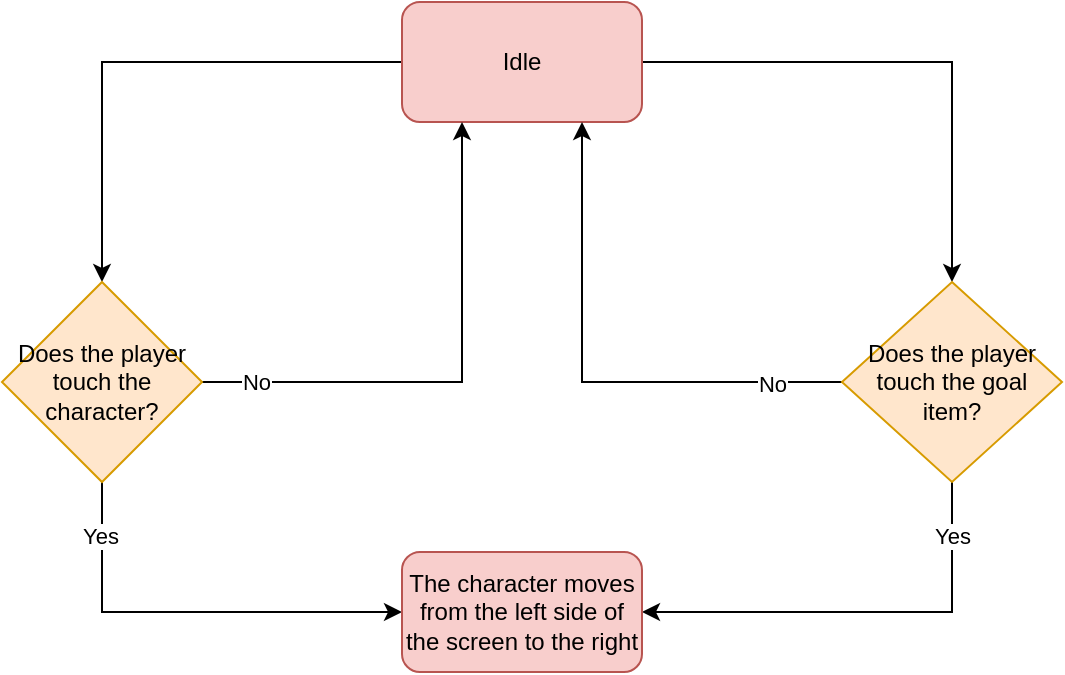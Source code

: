 <mxfile version="22.1.0" type="google">
  <diagram name="Pagina-1" id="cKXPcSrGHzul6co3KXlj">
    <mxGraphModel grid="1" page="1" gridSize="10" guides="1" tooltips="1" connect="1" arrows="1" fold="1" pageScale="1" pageWidth="827" pageHeight="1169" math="0" shadow="0">
      <root>
        <mxCell id="0" />
        <mxCell id="1" parent="0" />
        <mxCell id="Xg-dwgr_L580lszzJwz6-7" style="edgeStyle=orthogonalEdgeStyle;rounded=0;orthogonalLoop=1;jettySize=auto;html=1;exitX=0;exitY=0.5;exitDx=0;exitDy=0;entryX=0.5;entryY=0;entryDx=0;entryDy=0;" edge="1" parent="1" source="Xg-dwgr_L580lszzJwz6-1" target="Xg-dwgr_L580lszzJwz6-3">
          <mxGeometry relative="1" as="geometry" />
        </mxCell>
        <mxCell id="Xg-dwgr_L580lszzJwz6-8" style="edgeStyle=orthogonalEdgeStyle;rounded=0;orthogonalLoop=1;jettySize=auto;html=1;exitX=1;exitY=0.5;exitDx=0;exitDy=0;entryX=0.5;entryY=0;entryDx=0;entryDy=0;" edge="1" parent="1" source="Xg-dwgr_L580lszzJwz6-1" target="Xg-dwgr_L580lszzJwz6-4">
          <mxGeometry relative="1" as="geometry" />
        </mxCell>
        <mxCell id="Xg-dwgr_L580lszzJwz6-1" value="Idle" style="rounded=1;whiteSpace=wrap;html=1;fillColor=#f8cecc;strokeColor=#b85450;" vertex="1" parent="1">
          <mxGeometry x="370" y="250" width="120" height="60" as="geometry" />
        </mxCell>
        <mxCell id="Xg-dwgr_L580lszzJwz6-11" style="edgeStyle=orthogonalEdgeStyle;rounded=0;orthogonalLoop=1;jettySize=auto;html=1;exitX=0.5;exitY=1;exitDx=0;exitDy=0;entryX=0;entryY=0.5;entryDx=0;entryDy=0;" edge="1" parent="1" source="Xg-dwgr_L580lszzJwz6-3" target="Xg-dwgr_L580lszzJwz6-6">
          <mxGeometry relative="1" as="geometry" />
        </mxCell>
        <mxCell id="Xg-dwgr_L580lszzJwz6-15" value="Yes" style="edgeLabel;html=1;align=center;verticalAlign=middle;resizable=0;points=[];" connectable="0" vertex="1" parent="Xg-dwgr_L580lszzJwz6-11">
          <mxGeometry x="-0.749" y="-1" relative="1" as="geometry">
            <mxPoint as="offset" />
          </mxGeometry>
        </mxCell>
        <mxCell id="Xg-dwgr_L580lszzJwz6-13" style="edgeStyle=orthogonalEdgeStyle;rounded=0;orthogonalLoop=1;jettySize=auto;html=1;exitX=1;exitY=0.5;exitDx=0;exitDy=0;entryX=0.25;entryY=1;entryDx=0;entryDy=0;" edge="1" parent="1" source="Xg-dwgr_L580lszzJwz6-3" target="Xg-dwgr_L580lszzJwz6-1">
          <mxGeometry relative="1" as="geometry" />
        </mxCell>
        <mxCell id="Xg-dwgr_L580lszzJwz6-17" value="No" style="edgeLabel;html=1;align=center;verticalAlign=middle;resizable=0;points=[];" connectable="0" vertex="1" parent="Xg-dwgr_L580lszzJwz6-13">
          <mxGeometry x="-0.792" relative="1" as="geometry">
            <mxPoint as="offset" />
          </mxGeometry>
        </mxCell>
        <mxCell id="Xg-dwgr_L580lszzJwz6-3" value="Does the player touch the character?" style="rhombus;whiteSpace=wrap;html=1;fillColor=#ffe6cc;strokeColor=#d79b00;" vertex="1" parent="1">
          <mxGeometry x="170" y="390" width="100" height="100" as="geometry" />
        </mxCell>
        <mxCell id="Xg-dwgr_L580lszzJwz6-12" style="edgeStyle=orthogonalEdgeStyle;rounded=0;orthogonalLoop=1;jettySize=auto;html=1;exitX=0.5;exitY=1;exitDx=0;exitDy=0;entryX=1;entryY=0.5;entryDx=0;entryDy=0;" edge="1" parent="1" source="Xg-dwgr_L580lszzJwz6-4" target="Xg-dwgr_L580lszzJwz6-6">
          <mxGeometry relative="1" as="geometry" />
        </mxCell>
        <mxCell id="Xg-dwgr_L580lszzJwz6-16" value="Yes" style="edgeLabel;html=1;align=center;verticalAlign=middle;resizable=0;points=[];" connectable="0" vertex="1" parent="Xg-dwgr_L580lszzJwz6-12">
          <mxGeometry x="-0.754" relative="1" as="geometry">
            <mxPoint as="offset" />
          </mxGeometry>
        </mxCell>
        <mxCell id="Xg-dwgr_L580lszzJwz6-14" style="edgeStyle=orthogonalEdgeStyle;rounded=0;orthogonalLoop=1;jettySize=auto;html=1;exitX=0;exitY=0.5;exitDx=0;exitDy=0;entryX=0.75;entryY=1;entryDx=0;entryDy=0;" edge="1" parent="1" source="Xg-dwgr_L580lszzJwz6-4" target="Xg-dwgr_L580lszzJwz6-1">
          <mxGeometry relative="1" as="geometry" />
        </mxCell>
        <mxCell id="Xg-dwgr_L580lszzJwz6-18" value="No" style="edgeLabel;html=1;align=center;verticalAlign=middle;resizable=0;points=[];" connectable="0" vertex="1" parent="Xg-dwgr_L580lszzJwz6-14">
          <mxGeometry x="-0.708" y="2" relative="1" as="geometry">
            <mxPoint x="3" y="-1" as="offset" />
          </mxGeometry>
        </mxCell>
        <mxCell id="Xg-dwgr_L580lszzJwz6-4" value="Does the player touch the goal item?" style="rhombus;whiteSpace=wrap;html=1;fillColor=#ffe6cc;strokeColor=#d79b00;" vertex="1" parent="1">
          <mxGeometry x="590" y="390" width="110" height="100" as="geometry" />
        </mxCell>
        <mxCell id="Xg-dwgr_L580lszzJwz6-6" value="The character moves from the left side of the screen to the right" style="rounded=1;whiteSpace=wrap;html=1;fillColor=#f8cecc;strokeColor=#b85450;" vertex="1" parent="1">
          <mxGeometry x="370" y="525" width="120" height="60" as="geometry" />
        </mxCell>
      </root>
    </mxGraphModel>
  </diagram>
</mxfile>
